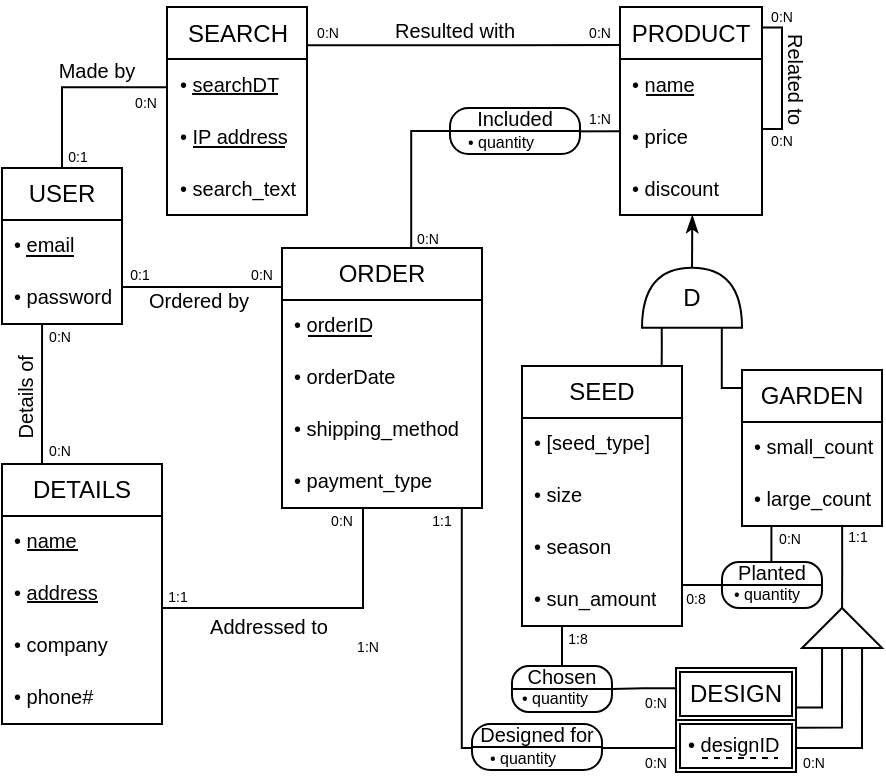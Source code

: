 <mxfile version="24.0.0" type="device">
  <diagram name="Page-1" id="b520641d-4fe3-3701-9064-5fc419738815">
    <mxGraphModel dx="965" dy="511" grid="1" gridSize="10" guides="1" tooltips="1" connect="1" arrows="1" fold="1" page="0" pageScale="1" pageWidth="1100" pageHeight="850" background="none" math="0" shadow="0">
      <root>
        <mxCell id="0" />
        <mxCell id="1" parent="0" />
        <mxCell id="lDSgatOu9usaqV24lOmU-206" value="&lt;font style=&quot;font-size: 7px;&quot;&gt;0:N&lt;/font&gt;" style="text;html=1;strokeColor=none;fillColor=none;align=center;verticalAlign=middle;whiteSpace=wrap;rounded=0;" parent="1" vertex="1">
          <mxGeometry x="690.03" y="220" width="20" height="10" as="geometry" />
        </mxCell>
        <mxCell id="lDSgatOu9usaqV24lOmU-209" style="edgeStyle=orthogonalEdgeStyle;rounded=0;orthogonalLoop=1;jettySize=auto;html=1;exitX=1;exitY=0.5;exitDx=0;exitDy=0;exitPerimeter=0;endArrow=classicThin;endFill=1;entryX=0.509;entryY=1.002;entryDx=0;entryDy=0;entryPerimeter=0;" parent="1" source="lDSgatOu9usaqV24lOmU-208" target="lDSgatOu9usaqV24lOmU-195" edge="1">
          <mxGeometry relative="1" as="geometry">
            <mxPoint x="670" y="280" as="targetPoint" />
            <Array as="points" />
          </mxGeometry>
        </mxCell>
        <mxCell id="lDSgatOu9usaqV24lOmU-208" value="D" style="shape=or;whiteSpace=wrap;html=1;direction=north;rounded=0;" parent="1" vertex="1">
          <mxGeometry x="630.01" y="289.87" width="50" height="30" as="geometry" />
        </mxCell>
        <mxCell id="lDSgatOu9usaqV24lOmU-213" value="" style="endArrow=none;html=1;rounded=0;edgeStyle=orthogonalEdgeStyle;entryX=0.646;entryY=0.002;entryDx=0;entryDy=0;entryPerimeter=0;exitX=0;exitY=0.5;exitDx=0;exitDy=0;" parent="1" source="lDSgatOu9usaqV24lOmU-214" target="lDSgatOu9usaqV24lOmU-7" edge="1">
          <mxGeometry width="50" height="50" relative="1" as="geometry">
            <mxPoint x="485" y="241" as="sourcePoint" />
            <mxPoint x="460.53" y="250" as="targetPoint" />
            <Array as="points" />
          </mxGeometry>
        </mxCell>
        <mxCell id="lDSgatOu9usaqV24lOmU-219" value="" style="endArrow=none;html=1;rounded=0;edgeStyle=orthogonalEdgeStyle;entryX=1;entryY=0.5;entryDx=0;entryDy=0;exitX=0.003;exitY=0.391;exitDx=0;exitDy=0;exitPerimeter=0;" parent="1" source="lDSgatOu9usaqV24lOmU-191" target="lDSgatOu9usaqV24lOmU-214" edge="1">
          <mxGeometry width="50" height="50" relative="1" as="geometry">
            <mxPoint x="590.53" y="210" as="sourcePoint" />
            <mxPoint x="570.53" y="230" as="targetPoint" />
            <Array as="points">
              <mxPoint x="571" y="222" />
            </Array>
          </mxGeometry>
        </mxCell>
        <mxCell id="lDSgatOu9usaqV24lOmU-221" value="&lt;font style=&quot;font-size: 7px;&quot;&gt;1:N&lt;/font&gt;" style="text;html=1;strokeColor=none;fillColor=none;align=center;verticalAlign=middle;whiteSpace=wrap;rounded=0;" parent="1" vertex="1">
          <mxGeometry x="599" y="209" width="20" height="10" as="geometry" />
        </mxCell>
        <mxCell id="lDSgatOu9usaqV24lOmU-223" value="SEED" style="swimlane;fontStyle=0;childLayout=stackLayout;horizontal=1;startSize=26;fillColor=none;horizontalStack=0;resizeParent=1;resizeParentMax=0;resizeLast=0;collapsible=0;marginBottom=0;whiteSpace=wrap;html=1;rounded=0;" parent="1" vertex="1">
          <mxGeometry x="570" y="339" width="80" height="130" as="geometry">
            <mxRectangle x="280" y="893.5" width="70" height="30" as="alternateBounds" />
          </mxGeometry>
        </mxCell>
        <mxCell id="lDSgatOu9usaqV24lOmU-224" value="• [seed_type]" style="text;strokeColor=none;fillColor=none;align=left;verticalAlign=top;spacingLeft=4;spacingRight=4;overflow=hidden;rotatable=0;points=[[0,0.5],[1,0.5]];portConstraint=eastwest;whiteSpace=wrap;html=1;fontSize=10;rounded=0;" parent="lDSgatOu9usaqV24lOmU-223" vertex="1">
          <mxGeometry y="26" width="80" height="26" as="geometry" />
        </mxCell>
        <mxCell id="lDSgatOu9usaqV24lOmU-226" value="• size" style="text;strokeColor=none;fillColor=none;align=left;verticalAlign=top;spacingLeft=4;spacingRight=4;overflow=hidden;rotatable=0;points=[[0,0.5],[1,0.5]];portConstraint=eastwest;whiteSpace=wrap;html=1;fontSize=10;rounded=0;" parent="lDSgatOu9usaqV24lOmU-223" vertex="1">
          <mxGeometry y="52" width="80" height="26" as="geometry" />
        </mxCell>
        <mxCell id="lDSgatOu9usaqV24lOmU-227" value="• season" style="text;strokeColor=none;fillColor=none;align=left;verticalAlign=top;spacingLeft=4;spacingRight=4;overflow=hidden;rotatable=0;points=[[0,0.5],[1,0.5]];portConstraint=eastwest;whiteSpace=wrap;html=1;fontSize=10;rounded=0;" parent="lDSgatOu9usaqV24lOmU-223" vertex="1">
          <mxGeometry y="78" width="80" height="26" as="geometry" />
        </mxCell>
        <mxCell id="lDSgatOu9usaqV24lOmU-229" value="• sun_amount" style="text;strokeColor=none;fillColor=none;align=left;verticalAlign=top;spacingLeft=4;spacingRight=4;overflow=hidden;rotatable=0;points=[[0,0.5],[1,0.5]];portConstraint=eastwest;whiteSpace=wrap;html=1;fontSize=10;rounded=0;" parent="lDSgatOu9usaqV24lOmU-223" vertex="1">
          <mxGeometry y="104" width="80" height="26" as="geometry" />
        </mxCell>
        <mxCell id="lDSgatOu9usaqV24lOmU-230" value="GARDEN" style="swimlane;fontStyle=0;childLayout=stackLayout;horizontal=1;startSize=26;fillColor=none;horizontalStack=0;resizeParent=1;resizeParentMax=0;resizeLast=0;collapsible=0;marginBottom=0;whiteSpace=wrap;html=1;rounded=0;" parent="1" vertex="1">
          <mxGeometry x="680.01" y="341" width="70" height="78" as="geometry" />
        </mxCell>
        <mxCell id="lDSgatOu9usaqV24lOmU-231" value="• small_count" style="text;strokeColor=none;fillColor=none;align=left;verticalAlign=top;spacingLeft=4;spacingRight=4;overflow=hidden;rotatable=0;points=[[0,0.5],[1,0.5]];portConstraint=eastwest;whiteSpace=wrap;html=1;fontSize=10;rounded=0;" parent="lDSgatOu9usaqV24lOmU-230" vertex="1">
          <mxGeometry y="26" width="70" height="26" as="geometry" />
        </mxCell>
        <mxCell id="lDSgatOu9usaqV24lOmU-232" value="• large_count" style="text;strokeColor=none;fillColor=none;align=left;verticalAlign=top;spacingLeft=4;spacingRight=4;overflow=hidden;rotatable=0;points=[[0,0.5],[1,0.5]];portConstraint=eastwest;whiteSpace=wrap;html=1;fontSize=10;rounded=0;" parent="lDSgatOu9usaqV24lOmU-230" vertex="1">
          <mxGeometry y="52" width="70" height="26" as="geometry" />
        </mxCell>
        <mxCell id="lDSgatOu9usaqV24lOmU-240" value="" style="endArrow=none;html=1;rounded=0;edgeStyle=orthogonalEdgeStyle;entryX=1.002;entryY=0.231;entryDx=0;entryDy=0;entryPerimeter=0;exitX=0;exitY=0.5;exitDx=0;exitDy=0;" parent="1" source="lDSgatOu9usaqV24lOmU-236" target="lDSgatOu9usaqV24lOmU-229" edge="1">
          <mxGeometry width="50" height="50" relative="1" as="geometry">
            <mxPoint x="660" y="479" as="sourcePoint" />
            <mxPoint x="660" y="479" as="targetPoint" />
            <Array as="points" />
          </mxGeometry>
        </mxCell>
        <mxCell id="lDSgatOu9usaqV24lOmU-241" value="" style="endArrow=none;html=1;rounded=0;edgeStyle=orthogonalEdgeStyle;entryX=0.5;entryY=0;entryDx=0;entryDy=0;exitX=0.21;exitY=0.998;exitDx=0;exitDy=0;exitPerimeter=0;" parent="1" source="lDSgatOu9usaqV24lOmU-232" target="lDSgatOu9usaqV24lOmU-236" edge="1">
          <mxGeometry width="50" height="50" relative="1" as="geometry">
            <mxPoint x="695" y="429" as="sourcePoint" />
            <mxPoint x="700" y="449" as="targetPoint" />
            <Array as="points">
              <mxPoint x="695" y="439" />
              <mxPoint x="695" y="439" />
            </Array>
          </mxGeometry>
        </mxCell>
        <mxCell id="lDSgatOu9usaqV24lOmU-242" value="&lt;font style=&quot;font-size: 7px;&quot;&gt;0:N&lt;/font&gt;" style="text;html=1;strokeColor=none;fillColor=none;align=center;verticalAlign=middle;whiteSpace=wrap;rounded=0;" parent="1" vertex="1">
          <mxGeometry x="694.03" y="419" width="20" height="10" as="geometry" />
        </mxCell>
        <mxCell id="lDSgatOu9usaqV24lOmU-243" value="&lt;font style=&quot;font-size: 7px;&quot;&gt;0:8&lt;/font&gt;" style="text;html=1;strokeColor=none;fillColor=none;align=center;verticalAlign=middle;whiteSpace=wrap;rounded=0;" parent="1" vertex="1">
          <mxGeometry x="647.01" y="449" width="20" height="10" as="geometry" />
        </mxCell>
        <mxCell id="lDSgatOu9usaqV24lOmU-245" value="" style="endArrow=none;html=1;rounded=0;edgeStyle=orthogonalEdgeStyle;exitX=0.001;exitY=0.197;exitDx=0;exitDy=0;exitPerimeter=0;entryX=0.873;entryY=0.001;entryDx=0;entryDy=0;entryPerimeter=0;" parent="1" source="lDSgatOu9usaqV24lOmU-208" target="lDSgatOu9usaqV24lOmU-223" edge="1">
          <mxGeometry width="50" height="50" relative="1" as="geometry">
            <mxPoint x="650" y="350" as="sourcePoint" />
            <mxPoint x="640" y="350" as="targetPoint" />
            <Array as="points">
              <mxPoint x="640" y="330" />
            </Array>
          </mxGeometry>
        </mxCell>
        <mxCell id="lDSgatOu9usaqV24lOmU-246" value="" style="endArrow=none;html=1;rounded=0;edgeStyle=orthogonalEdgeStyle;exitX=0.001;exitY=0.798;exitDx=0;exitDy=0;exitPerimeter=0;entryX=-0.003;entryY=0.103;entryDx=0;entryDy=0;entryPerimeter=0;" parent="1" source="lDSgatOu9usaqV24lOmU-208" target="lDSgatOu9usaqV24lOmU-230" edge="1">
          <mxGeometry width="50" height="50" relative="1" as="geometry">
            <mxPoint x="700" y="330" as="sourcePoint" />
            <mxPoint x="670" y="350" as="targetPoint" />
            <Array as="points">
              <mxPoint x="670" y="350" />
            </Array>
          </mxGeometry>
        </mxCell>
        <mxCell id="EjHgjBkM1AAD6GTBpVpu-16" value="" style="group;rounded=1;arcSize=21;absoluteArcSize=0;" parent="1" vertex="1" connectable="0">
          <mxGeometry x="670" y="437" width="50.0" height="23" as="geometry" />
        </mxCell>
        <mxCell id="lDSgatOu9usaqV24lOmU-236" value="&lt;span style=&quot;font-size: 10px;&quot;&gt;Planted&lt;br&gt;&lt;br&gt;&lt;/span&gt;" style="rounded=1;whiteSpace=wrap;html=1;arcSize=37;" parent="EjHgjBkM1AAD6GTBpVpu-16" vertex="1">
          <mxGeometry width="50" height="23" as="geometry" />
        </mxCell>
        <mxCell id="lDSgatOu9usaqV24lOmU-237" value="• quantity" style="text;html=1;strokeColor=none;fillColor=none;align=left;verticalAlign=middle;whiteSpace=wrap;rounded=0;fontSize=8;" parent="EjHgjBkM1AAD6GTBpVpu-16" vertex="1">
          <mxGeometry x="3.5" y="12" width="41.5" height="8" as="geometry" />
        </mxCell>
        <mxCell id="lDSgatOu9usaqV24lOmU-238" value="" style="endArrow=none;html=1;rounded=0;entryX=1;entryY=0.5;entryDx=0;entryDy=0;exitX=0;exitY=0.5;exitDx=0;exitDy=0;" parent="EjHgjBkM1AAD6GTBpVpu-16" source="lDSgatOu9usaqV24lOmU-236" target="lDSgatOu9usaqV24lOmU-236" edge="1">
          <mxGeometry width="50" height="50" relative="1" as="geometry">
            <mxPoint x="377.833" y="278" as="sourcePoint" />
            <mxPoint x="432.0" y="228" as="targetPoint" />
          </mxGeometry>
        </mxCell>
        <mxCell id="lDSgatOu9usaqV24lOmU-92" value="" style="group;collapsible=0;rounded=0;" parent="1" vertex="1" connectable="0">
          <mxGeometry x="450" y="280" width="100" height="130" as="geometry" />
        </mxCell>
        <mxCell id="lDSgatOu9usaqV24lOmU-7" value="ORDER" style="swimlane;fontStyle=0;childLayout=stackLayout;horizontal=1;startSize=26;fillColor=none;horizontalStack=0;resizeParent=1;resizeParentMax=0;resizeLast=0;collapsible=0;marginBottom=0;whiteSpace=wrap;html=1;rounded=0;" parent="lDSgatOu9usaqV24lOmU-92" vertex="1">
          <mxGeometry width="100" height="130" as="geometry">
            <mxRectangle width="80" height="30" as="alternateBounds" />
          </mxGeometry>
        </mxCell>
        <mxCell id="lDSgatOu9usaqV24lOmU-8" value="• orderID" style="text;strokeColor=none;fillColor=none;align=left;verticalAlign=top;spacingLeft=4;spacingRight=4;overflow=hidden;rotatable=0;points=[[0,0.5],[1,0.5]];portConstraint=eastwest;whiteSpace=wrap;html=1;fontSize=10;rounded=0;" parent="lDSgatOu9usaqV24lOmU-7" vertex="1">
          <mxGeometry y="26" width="100" height="26" as="geometry" />
        </mxCell>
        <mxCell id="lDSgatOu9usaqV24lOmU-10" value="• orderDate" style="text;strokeColor=none;fillColor=none;align=left;verticalAlign=top;spacingLeft=4;spacingRight=4;overflow=hidden;rotatable=0;points=[[0,0.5],[1,0.5]];portConstraint=eastwest;whiteSpace=wrap;html=1;fontSize=10;rounded=0;" parent="lDSgatOu9usaqV24lOmU-7" vertex="1">
          <mxGeometry y="52" width="100" height="26" as="geometry" />
        </mxCell>
        <mxCell id="lDSgatOu9usaqV24lOmU-12" value="• shipping_method" style="text;strokeColor=none;fillColor=none;align=left;verticalAlign=top;spacingLeft=4;spacingRight=4;overflow=hidden;rotatable=0;points=[[0,0.5],[1,0.5]];portConstraint=eastwest;whiteSpace=wrap;html=1;fontSize=10;rounded=0;" parent="lDSgatOu9usaqV24lOmU-7" vertex="1">
          <mxGeometry y="78" width="100" height="26" as="geometry" />
        </mxCell>
        <mxCell id="lDSgatOu9usaqV24lOmU-13" value="• payment_type" style="text;strokeColor=none;fillColor=none;align=left;verticalAlign=top;spacingLeft=4;spacingRight=4;overflow=hidden;rotatable=0;points=[[0,0.5],[1,0.5]];portConstraint=eastwest;whiteSpace=wrap;html=1;fontSize=10;rounded=0;" parent="lDSgatOu9usaqV24lOmU-7" vertex="1">
          <mxGeometry y="104" width="100" height="26" as="geometry" />
        </mxCell>
        <mxCell id="lDSgatOu9usaqV24lOmU-83" value="" style="endArrow=none;html=1;rounded=0;" parent="lDSgatOu9usaqV24lOmU-92" edge="1">
          <mxGeometry width="50" height="50" relative="1" as="geometry">
            <mxPoint x="13" y="44" as="sourcePoint" />
            <mxPoint x="45" y="44" as="targetPoint" />
          </mxGeometry>
        </mxCell>
        <mxCell id="lDSgatOu9usaqV24lOmU-220" value="" style="group;rounded=0;" parent="1" vertex="1" connectable="0">
          <mxGeometry x="534" y="210" width="65" height="23" as="geometry" />
        </mxCell>
        <mxCell id="lDSgatOu9usaqV24lOmU-214" value="&lt;span style=&quot;font-size: 10px;&quot;&gt;Included&lt;br&gt;&lt;br&gt;&lt;/span&gt;" style="rounded=1;whiteSpace=wrap;html=1;arcSize=40;" parent="lDSgatOu9usaqV24lOmU-220" vertex="1">
          <mxGeometry width="65" height="23" as="geometry" />
        </mxCell>
        <mxCell id="lDSgatOu9usaqV24lOmU-216" value="• quantity" style="text;html=1;strokeColor=none;fillColor=none;align=left;verticalAlign=middle;whiteSpace=wrap;rounded=0;fontSize=8;" parent="lDSgatOu9usaqV24lOmU-220" vertex="1">
          <mxGeometry x="6.5" y="13" width="52" height="8" as="geometry" />
        </mxCell>
        <mxCell id="lDSgatOu9usaqV24lOmU-215" value="" style="endArrow=none;html=1;rounded=0;entryX=1;entryY=0.5;entryDx=0;entryDy=0;exitX=0;exitY=0.5;exitDx=0;exitDy=0;" parent="lDSgatOu9usaqV24lOmU-220" source="lDSgatOu9usaqV24lOmU-214" target="lDSgatOu9usaqV24lOmU-214" edge="1">
          <mxGeometry width="50" height="50" relative="1" as="geometry">
            <mxPoint x="387.833" y="278" as="sourcePoint" />
            <mxPoint x="442.0" y="228" as="targetPoint" />
          </mxGeometry>
        </mxCell>
        <mxCell id="lDSgatOu9usaqV24lOmU-222" value="&lt;font style=&quot;font-size: 7px;&quot;&gt;0:N&lt;/font&gt;" style="text;html=1;strokeColor=none;fillColor=none;align=center;verticalAlign=middle;whiteSpace=wrap;rounded=0;" parent="1" vertex="1">
          <mxGeometry x="513" y="269" width="20" height="10" as="geometry" />
        </mxCell>
        <mxCell id="lDSgatOu9usaqV24lOmU-1" value="USER" style="swimlane;fontStyle=0;childLayout=stackLayout;horizontal=1;startSize=26;fillColor=none;horizontalStack=0;resizeParent=1;resizeParentMax=0;resizeLast=0;collapsible=0;marginBottom=0;whiteSpace=wrap;html=1;rounded=0;" parent="1" vertex="1">
          <mxGeometry x="310" y="240" width="60" height="78" as="geometry">
            <mxRectangle x="152" y="600" width="70" height="30" as="alternateBounds" />
          </mxGeometry>
        </mxCell>
        <mxCell id="lDSgatOu9usaqV24lOmU-2" value="• email" style="text;strokeColor=none;fillColor=none;align=left;verticalAlign=top;spacingLeft=4;spacingRight=4;overflow=hidden;rotatable=0;points=[[0,0.5],[1,0.5]];portConstraint=eastwest;whiteSpace=wrap;html=1;fontSize=10;rounded=0;" parent="lDSgatOu9usaqV24lOmU-1" vertex="1">
          <mxGeometry y="26" width="60" height="26" as="geometry" />
        </mxCell>
        <mxCell id="lDSgatOu9usaqV24lOmU-6" value="" style="endArrow=none;html=1;rounded=0;" parent="lDSgatOu9usaqV24lOmU-1" edge="1">
          <mxGeometry width="50" height="50" relative="1" as="geometry">
            <mxPoint x="12" y="44" as="sourcePoint" />
            <mxPoint x="36" y="44" as="targetPoint" />
          </mxGeometry>
        </mxCell>
        <mxCell id="lDSgatOu9usaqV24lOmU-3" value="• password" style="text;strokeColor=none;fillColor=none;align=left;verticalAlign=top;spacingLeft=4;spacingRight=4;overflow=hidden;rotatable=0;points=[[0,0.5],[1,0.5]];portConstraint=eastwest;whiteSpace=wrap;html=1;fontSize=10;rounded=0;" parent="lDSgatOu9usaqV24lOmU-1" vertex="1">
          <mxGeometry y="52" width="60" height="26" as="geometry" />
        </mxCell>
        <mxCell id="EjHgjBkM1AAD6GTBpVpu-24" value="&lt;font style=&quot;font-size: 7px;&quot;&gt;0:N&lt;/font&gt;" style="text;html=1;strokeColor=none;fillColor=none;align=center;verticalAlign=middle;whiteSpace=wrap;rounded=0;" parent="1" vertex="1">
          <mxGeometry x="690.03" y="158" width="20" height="10" as="geometry" />
        </mxCell>
        <mxCell id="EjHgjBkM1AAD6GTBpVpu-40" value="" style="endArrow=none;html=1;rounded=0;edgeStyle=orthogonalEdgeStyle;entryX=0.004;entryY=0.541;entryDx=0;entryDy=0;entryPerimeter=0;exitX=0.5;exitY=0;exitDx=0;exitDy=0;" parent="1" source="lDSgatOu9usaqV24lOmU-1" target="EjHgjBkM1AAD6GTBpVpu-27" edge="1">
          <mxGeometry width="50" height="50" relative="1" as="geometry">
            <mxPoint x="350" y="230" as="sourcePoint" />
            <mxPoint x="250" y="190" as="targetPoint" />
            <Array as="points">
              <mxPoint x="340" y="200" />
            </Array>
          </mxGeometry>
        </mxCell>
        <mxCell id="EjHgjBkM1AAD6GTBpVpu-43" value="&lt;font style=&quot;font-size: 10px;&quot;&gt;Made by&lt;/font&gt;" style="edgeLabel;html=1;align=center;verticalAlign=middle;resizable=0;points=[];labelBackgroundColor=none;rounded=0;" parent="EjHgjBkM1AAD6GTBpVpu-40" vertex="1" connectable="0">
          <mxGeometry x="-0.308" relative="1" as="geometry">
            <mxPoint x="17" y="-17" as="offset" />
          </mxGeometry>
        </mxCell>
        <mxCell id="EjHgjBkM1AAD6GTBpVpu-41" value="&lt;font style=&quot;font-size: 7px;&quot;&gt;0:1&lt;/font&gt;" style="text;html=1;strokeColor=none;fillColor=none;align=center;verticalAlign=middle;whiteSpace=wrap;rounded=0;" parent="1" vertex="1">
          <mxGeometry x="338" y="228" width="20" height="10" as="geometry" />
        </mxCell>
        <mxCell id="EjHgjBkM1AAD6GTBpVpu-42" value="&lt;font style=&quot;font-size: 7px;&quot;&gt;0:N&lt;/font&gt;" style="text;html=1;strokeColor=none;fillColor=none;align=center;verticalAlign=middle;whiteSpace=wrap;rounded=0;" parent="1" vertex="1">
          <mxGeometry x="372" y="201" width="20" height="10" as="geometry" />
        </mxCell>
        <mxCell id="EjHgjBkM1AAD6GTBpVpu-44" value="" style="endArrow=none;html=1;rounded=0;edgeStyle=orthogonalEdgeStyle;entryX=-0.003;entryY=0.183;entryDx=0;entryDy=0;entryPerimeter=0;exitX=0.998;exitY=0.184;exitDx=0;exitDy=0;exitPerimeter=0;" parent="1" source="EjHgjBkM1AAD6GTBpVpu-26" target="lDSgatOu9usaqV24lOmU-188" edge="1">
          <mxGeometry width="50" height="50" relative="1" as="geometry">
            <mxPoint x="380" y="200" as="sourcePoint" />
            <mxPoint x="542" y="180" as="targetPoint" />
            <Array as="points" />
          </mxGeometry>
        </mxCell>
        <mxCell id="EjHgjBkM1AAD6GTBpVpu-47" value="Resulted with" style="edgeLabel;html=1;align=center;verticalAlign=middle;resizable=0;points=[];labelBackgroundColor=none;fontSize=10;rounded=0;" parent="EjHgjBkM1AAD6GTBpVpu-44" vertex="1" connectable="0">
          <mxGeometry x="0.117" y="1" relative="1" as="geometry">
            <mxPoint x="-14" y="-7" as="offset" />
          </mxGeometry>
        </mxCell>
        <mxCell id="EjHgjBkM1AAD6GTBpVpu-45" value="&lt;font style=&quot;font-size: 7px;&quot;&gt;0:N&lt;/font&gt;" style="text;html=1;strokeColor=none;fillColor=none;align=center;verticalAlign=middle;whiteSpace=wrap;rounded=0;" parent="1" vertex="1">
          <mxGeometry x="430" y="286.5" width="20" height="10" as="geometry" />
        </mxCell>
        <mxCell id="EjHgjBkM1AAD6GTBpVpu-46" value="&lt;font style=&quot;font-size: 7px;&quot;&gt;0:N&lt;/font&gt;" style="text;html=1;strokeColor=none;fillColor=none;align=center;verticalAlign=middle;whiteSpace=wrap;rounded=0;" parent="1" vertex="1">
          <mxGeometry x="599" y="166" width="20" height="10" as="geometry" />
        </mxCell>
        <mxCell id="OaldTgsXg-8UTPiW4Anr-25" value="&lt;font style=&quot;font-size: 7px;&quot;&gt;0:N&lt;/font&gt;" style="text;html=1;strokeColor=none;fillColor=none;align=center;verticalAlign=middle;whiteSpace=wrap;rounded=0;" parent="1" vertex="1">
          <mxGeometry x="462.5" y="166" width="20" height="10" as="geometry" />
        </mxCell>
        <mxCell id="OaldTgsXg-8UTPiW4Anr-26" value="&lt;font style=&quot;font-size: 7px;&quot;&gt;1:1&lt;/font&gt;" style="text;html=1;strokeColor=none;fillColor=none;align=center;verticalAlign=middle;whiteSpace=wrap;rounded=0;" parent="1" vertex="1">
          <mxGeometry x="387.5" y="448" width="20" height="10" as="geometry" />
        </mxCell>
        <mxCell id="OaldTgsXg-8UTPiW4Anr-27" value="&lt;font style=&quot;font-size: 7px;&quot;&gt;0:1&lt;/font&gt;" style="text;html=1;strokeColor=none;fillColor=none;align=center;verticalAlign=middle;whiteSpace=wrap;rounded=0;" parent="1" vertex="1">
          <mxGeometry x="369" y="286.5" width="20" height="10" as="geometry" />
        </mxCell>
        <mxCell id="OaldTgsXg-8UTPiW4Anr-28" value="" style="endArrow=none;html=1;rounded=0;edgeStyle=orthogonalEdgeStyle;exitX=0.334;exitY=0.997;exitDx=0;exitDy=0;exitPerimeter=0;entryX=0.25;entryY=0;entryDx=0;entryDy=0;" parent="1" source="lDSgatOu9usaqV24lOmU-3" target="lDSgatOu9usaqV24lOmU-59" edge="1">
          <mxGeometry width="50" height="50" relative="1" as="geometry">
            <mxPoint x="310" y="340" as="sourcePoint" />
            <mxPoint x="330" y="380" as="targetPoint" />
            <Array as="points">
              <mxPoint x="330" y="370" />
              <mxPoint x="330" y="370" />
            </Array>
          </mxGeometry>
        </mxCell>
        <mxCell id="OaldTgsXg-8UTPiW4Anr-31" value="Details of" style="edgeLabel;html=1;align=center;verticalAlign=middle;resizable=0;points=[];labelBackgroundColor=none;fontSize=10;rotation=270;" parent="OaldTgsXg-8UTPiW4Anr-28" vertex="1" connectable="0">
          <mxGeometry x="-0.082" y="1" relative="1" as="geometry">
            <mxPoint x="-10" y="5" as="offset" />
          </mxGeometry>
        </mxCell>
        <mxCell id="OaldTgsXg-8UTPiW4Anr-29" value="&lt;font style=&quot;font-size: 7px;&quot;&gt;0:N&lt;/font&gt;" style="text;html=1;strokeColor=none;fillColor=none;align=center;verticalAlign=middle;whiteSpace=wrap;rounded=0;" parent="1" vertex="1">
          <mxGeometry x="329" y="375" width="20" height="10" as="geometry" />
        </mxCell>
        <mxCell id="OaldTgsXg-8UTPiW4Anr-30" value="&lt;font style=&quot;font-size: 7px;&quot;&gt;0:N&lt;/font&gt;" style="text;html=1;strokeColor=none;fillColor=none;align=center;verticalAlign=middle;whiteSpace=wrap;rounded=0;" parent="1" vertex="1">
          <mxGeometry x="329" y="317.87" width="20" height="10" as="geometry" />
        </mxCell>
        <mxCell id="_Cx1qPkDU72B1DqgVCxw-10" style="edgeStyle=orthogonalEdgeStyle;rounded=0;orthogonalLoop=1;jettySize=auto;html=1;endArrow=none;endFill=0;entryX=1.003;entryY=0.769;entryDx=0;entryDy=0;entryPerimeter=0;exitX=0.405;exitY=1;exitDx=0;exitDy=0;exitPerimeter=0;" parent="1" source="lDSgatOu9usaqV24lOmU-13" target="lDSgatOu9usaqV24lOmU-62" edge="1">
          <mxGeometry relative="1" as="geometry">
            <mxPoint x="520" y="440" as="sourcePoint" />
            <mxPoint x="410" y="400" as="targetPoint" />
            <Array as="points" />
          </mxGeometry>
        </mxCell>
        <mxCell id="TbPYrLYdabiimFpBmDX--18" value="Addressed to" style="edgeLabel;html=1;align=center;verticalAlign=middle;resizable=0;points=[];labelBackgroundColor=none;fontSize=10;" parent="_Cx1qPkDU72B1DqgVCxw-10" vertex="1" connectable="0">
          <mxGeometry x="0.011" y="-1" relative="1" as="geometry">
            <mxPoint x="-22" y="10" as="offset" />
          </mxGeometry>
        </mxCell>
        <mxCell id="_Cx1qPkDU72B1DqgVCxw-5" value="" style="group;" parent="1" vertex="1" connectable="0">
          <mxGeometry x="392.5" y="159.5" width="70" height="104" as="geometry" />
        </mxCell>
        <mxCell id="EjHgjBkM1AAD6GTBpVpu-26" value="SEARCH" style="swimlane;fontStyle=0;childLayout=stackLayout;horizontal=1;startSize=26;fillColor=none;horizontalStack=0;resizeParent=1;resizeParentMax=0;resizeLast=0;collapsible=0;marginBottom=0;whiteSpace=wrap;html=1;rounded=0;" parent="_Cx1qPkDU72B1DqgVCxw-5" vertex="1">
          <mxGeometry width="70" height="104" as="geometry">
            <mxRectangle x="152" y="600" width="70" height="30" as="alternateBounds" />
          </mxGeometry>
        </mxCell>
        <mxCell id="EjHgjBkM1AAD6GTBpVpu-27" value="• searchDT" style="text;strokeColor=none;fillColor=none;align=left;verticalAlign=top;spacingLeft=4;spacingRight=4;overflow=hidden;rotatable=0;points=[[0,0.5],[1,0.5]];portConstraint=eastwest;whiteSpace=wrap;html=1;fontSize=10;rounded=0;" parent="EjHgjBkM1AAD6GTBpVpu-26" vertex="1">
          <mxGeometry y="26" width="70" height="26" as="geometry" />
        </mxCell>
        <mxCell id="EjHgjBkM1AAD6GTBpVpu-48" value="• IP address" style="text;strokeColor=none;fillColor=none;align=left;verticalAlign=top;spacingLeft=4;spacingRight=4;overflow=hidden;rotatable=0;points=[[0,0.5],[1,0.5]];portConstraint=eastwest;whiteSpace=wrap;html=1;fontSize=10;rounded=0;" parent="EjHgjBkM1AAD6GTBpVpu-26" vertex="1">
          <mxGeometry y="52" width="70" height="26" as="geometry" />
        </mxCell>
        <mxCell id="_Cx1qPkDU72B1DqgVCxw-4" value="• search_text" style="text;strokeColor=none;fillColor=none;align=left;verticalAlign=top;spacingLeft=4;spacingRight=4;overflow=hidden;rotatable=0;points=[[0,0.5],[1,0.5]];portConstraint=eastwest;whiteSpace=wrap;html=1;fontSize=10;rounded=0;" parent="EjHgjBkM1AAD6GTBpVpu-26" vertex="1">
          <mxGeometry y="78" width="70" height="26" as="geometry" />
        </mxCell>
        <mxCell id="EjHgjBkM1AAD6GTBpVpu-28" value="" style="endArrow=none;html=1;rounded=0;" parent="EjHgjBkM1AAD6GTBpVpu-26" edge="1">
          <mxGeometry width="50" height="50" relative="1" as="geometry">
            <mxPoint x="12.5" y="43.5" as="sourcePoint" />
            <mxPoint x="55.5" y="43.5" as="targetPoint" />
          </mxGeometry>
        </mxCell>
        <mxCell id="EjHgjBkM1AAD6GTBpVpu-49" value="" style="endArrow=none;html=1;rounded=0;" parent="_Cx1qPkDU72B1DqgVCxw-5" edge="1">
          <mxGeometry width="50" height="50" relative="1" as="geometry">
            <mxPoint x="13" y="70" as="sourcePoint" />
            <mxPoint x="59" y="70" as="targetPoint" />
          </mxGeometry>
        </mxCell>
        <mxCell id="_Cx1qPkDU72B1DqgVCxw-13" style="edgeStyle=orthogonalEdgeStyle;rounded=0;orthogonalLoop=1;jettySize=auto;html=1;entryX=1.006;entryY=0.287;entryDx=0;entryDy=0;entryPerimeter=0;endArrow=none;endFill=0;exitX=0.001;exitY=0.15;exitDx=0;exitDy=0;exitPerimeter=0;" parent="1" source="lDSgatOu9usaqV24lOmU-7" target="lDSgatOu9usaqV24lOmU-3" edge="1">
          <mxGeometry relative="1" as="geometry">
            <mxPoint x="400" y="320" as="sourcePoint" />
          </mxGeometry>
        </mxCell>
        <mxCell id="TbPYrLYdabiimFpBmDX--14" value="Ordered by" style="edgeLabel;html=1;align=center;verticalAlign=middle;resizable=0;points=[];labelBackgroundColor=none;fontSize=10;" parent="_Cx1qPkDU72B1DqgVCxw-13" vertex="1" connectable="0">
          <mxGeometry x="-0.082" y="4" relative="1" as="geometry">
            <mxPoint x="-6" y="2" as="offset" />
          </mxGeometry>
        </mxCell>
        <mxCell id="TbPYrLYdabiimFpBmDX--13" value="&lt;font style=&quot;font-size: 7px;&quot;&gt;0:N&lt;/font&gt;" style="text;html=1;strokeColor=none;fillColor=none;align=center;verticalAlign=middle;whiteSpace=wrap;rounded=0;" parent="1" vertex="1">
          <mxGeometry x="469.5" y="410" width="20" height="10" as="geometry" />
        </mxCell>
        <mxCell id="lDSgatOu9usaqV24lOmU-71" value="" style="endArrow=none;html=1;rounded=0;" parent="1" edge="1">
          <mxGeometry width="50" height="50" relative="1" as="geometry">
            <mxPoint x="322.556" y="431" as="sourcePoint" />
            <mxPoint x="348" y="431" as="targetPoint" />
          </mxGeometry>
        </mxCell>
        <mxCell id="OaldTgsXg-8UTPiW4Anr-34" value="" style="endArrow=none;html=1;rounded=0;" parent="1" edge="1">
          <mxGeometry width="50" height="50" relative="1" as="geometry">
            <mxPoint x="322.556" y="457" as="sourcePoint" />
            <mxPoint x="358" y="457" as="targetPoint" />
          </mxGeometry>
        </mxCell>
        <mxCell id="lDSgatOu9usaqV24lOmU-59" value="DETAILS" style="swimlane;fontStyle=0;childLayout=stackLayout;horizontal=1;startSize=26;fillColor=none;horizontalStack=0;resizeParent=1;resizeParentMax=0;resizeLast=0;collapsible=0;marginBottom=0;whiteSpace=wrap;html=1;rounded=0;" parent="1" vertex="1">
          <mxGeometry x="310" y="388" width="80" height="130" as="geometry">
            <mxRectangle width="100" height="30" as="alternateBounds" />
          </mxGeometry>
        </mxCell>
        <mxCell id="lDSgatOu9usaqV24lOmU-60" value="• name" style="text;strokeColor=none;fillColor=none;align=left;verticalAlign=top;spacingLeft=4;spacingRight=4;overflow=hidden;rotatable=0;points=[[0,0.5],[1,0.5]];portConstraint=eastwest;whiteSpace=wrap;html=1;fontSize=10;rounded=0;" parent="lDSgatOu9usaqV24lOmU-59" vertex="1">
          <mxGeometry y="26" width="80" height="26" as="geometry" />
        </mxCell>
        <mxCell id="lDSgatOu9usaqV24lOmU-62" value="• address" style="text;strokeColor=none;fillColor=none;align=left;verticalAlign=top;spacingLeft=4;spacingRight=4;overflow=hidden;rotatable=0;points=[[0,0.5],[1,0.5]];portConstraint=eastwest;whiteSpace=wrap;html=1;fontSize=10;rounded=0;" parent="lDSgatOu9usaqV24lOmU-59" vertex="1">
          <mxGeometry y="52" width="80" height="26" as="geometry" />
        </mxCell>
        <mxCell id="TbPYrLYdabiimFpBmDX--4" value="• company" style="text;strokeColor=none;fillColor=none;align=left;verticalAlign=top;spacingLeft=4;spacingRight=4;overflow=hidden;rotatable=0;points=[[0,0.5],[1,0.5]];portConstraint=eastwest;whiteSpace=wrap;html=1;fontSize=10;rounded=0;" parent="lDSgatOu9usaqV24lOmU-59" vertex="1">
          <mxGeometry y="78" width="80" height="26" as="geometry" />
        </mxCell>
        <mxCell id="lDSgatOu9usaqV24lOmU-69" value="• phone#" style="text;strokeColor=none;fillColor=none;align=left;verticalAlign=top;spacingLeft=4;spacingRight=4;overflow=hidden;rotatable=0;points=[[0,0.5],[1,0.5]];portConstraint=eastwest;whiteSpace=wrap;html=1;fontSize=10;rounded=0;" parent="lDSgatOu9usaqV24lOmU-59" vertex="1">
          <mxGeometry y="104" width="80" height="26" as="geometry" />
        </mxCell>
        <mxCell id="Yfwr4CjuThC7RcZUUFRH-1" value="" style="group;" parent="1" vertex="1" connectable="0">
          <mxGeometry x="619" y="159.5" width="71" height="104" as="geometry" />
        </mxCell>
        <mxCell id="lDSgatOu9usaqV24lOmU-188" value="PRODUCT" style="swimlane;fontStyle=0;childLayout=stackLayout;horizontal=1;startSize=26;fillColor=none;horizontalStack=0;resizeParent=1;resizeParentMax=0;resizeLast=0;collapsible=0;marginBottom=0;whiteSpace=wrap;html=1;rounded=0;" parent="Yfwr4CjuThC7RcZUUFRH-1" vertex="1">
          <mxGeometry width="71" height="104" as="geometry">
            <mxRectangle width="100" height="30" as="alternateBounds" />
          </mxGeometry>
        </mxCell>
        <mxCell id="lDSgatOu9usaqV24lOmU-190" value="• name" style="text;strokeColor=none;fillColor=none;align=left;verticalAlign=top;spacingLeft=4;spacingRight=4;overflow=hidden;rotatable=0;points=[[0,0.5],[1,0.5]];portConstraint=eastwest;whiteSpace=wrap;html=1;fontSize=10;rounded=0;" parent="lDSgatOu9usaqV24lOmU-188" vertex="1">
          <mxGeometry y="26" width="71" height="26" as="geometry" />
        </mxCell>
        <mxCell id="lDSgatOu9usaqV24lOmU-191" value="• price" style="text;strokeColor=none;fillColor=none;align=left;verticalAlign=top;spacingLeft=4;spacingRight=4;overflow=hidden;rotatable=0;points=[[0,0.5],[1,0.5]];portConstraint=eastwest;whiteSpace=wrap;html=1;fontSize=10;rounded=0;" parent="lDSgatOu9usaqV24lOmU-188" vertex="1">
          <mxGeometry y="52" width="71" height="26" as="geometry" />
        </mxCell>
        <mxCell id="lDSgatOu9usaqV24lOmU-195" value="• discount" style="text;strokeColor=none;fillColor=none;align=left;verticalAlign=top;spacingLeft=4;spacingRight=4;overflow=hidden;rotatable=0;points=[[0,0.5],[1,0.5]];portConstraint=eastwest;whiteSpace=wrap;html=1;fontSize=10;rounded=0;" parent="lDSgatOu9usaqV24lOmU-188" vertex="1">
          <mxGeometry y="78" width="71" height="26" as="geometry" />
        </mxCell>
        <mxCell id="lDSgatOu9usaqV24lOmU-200" value="" style="endArrow=none;html=1;rounded=0;edgeStyle=orthogonalEdgeStyle;exitX=1.001;exitY=0.098;exitDx=0;exitDy=0;exitPerimeter=0;entryX=1;entryY=0.346;entryDx=0;entryDy=0;entryPerimeter=0;" parent="lDSgatOu9usaqV24lOmU-188" source="lDSgatOu9usaqV24lOmU-188" target="lDSgatOu9usaqV24lOmU-191" edge="1">
          <mxGeometry width="50" height="50" relative="1" as="geometry">
            <mxPoint x="131" y="10.5" as="sourcePoint" />
            <mxPoint x="111" y="60.5" as="targetPoint" />
            <Array as="points">
              <mxPoint x="81" y="10" />
              <mxPoint x="81" y="61" />
            </Array>
          </mxGeometry>
        </mxCell>
        <mxCell id="EjHgjBkM1AAD6GTBpVpu-4" value="Related to" style="edgeLabel;html=1;align=center;verticalAlign=middle;resizable=0;points=[];fontSize=10;labelBackgroundColor=none;rounded=0;rotation=90;" parent="lDSgatOu9usaqV24lOmU-200" vertex="1" connectable="0">
          <mxGeometry x="-0.007" relative="1" as="geometry">
            <mxPoint x="7" as="offset" />
          </mxGeometry>
        </mxCell>
        <mxCell id="lDSgatOu9usaqV24lOmU-193" value="" style="endArrow=none;html=1;rounded=0;" parent="Yfwr4CjuThC7RcZUUFRH-1" edge="1">
          <mxGeometry width="50" height="50" relative="1" as="geometry">
            <mxPoint x="13.004" y="44" as="sourcePoint" />
            <mxPoint x="37.041" y="44" as="targetPoint" />
          </mxGeometry>
        </mxCell>
        <mxCell id="2O70E1fDTfH9-z4A_VLw-5" value="" style="triangle;whiteSpace=wrap;html=1;direction=north;" vertex="1" parent="1">
          <mxGeometry x="710.03" y="460" width="40" height="20" as="geometry" />
        </mxCell>
        <mxCell id="2O70E1fDTfH9-z4A_VLw-7" value="" style="endArrow=none;html=1;rounded=0;edgeStyle=orthogonalEdgeStyle;exitX=0;exitY=0.25;exitDx=0;exitDy=0;entryX=1.003;entryY=0.381;entryDx=0;entryDy=0;entryPerimeter=0;" edge="1" parent="1" source="2O70E1fDTfH9-z4A_VLw-5" target="2O70E1fDTfH9-z4A_VLw-1">
          <mxGeometry width="50" height="50" relative="1" as="geometry">
            <mxPoint x="707.01" y="550" as="sourcePoint" />
            <mxPoint x="757.01" y="500" as="targetPoint" />
          </mxGeometry>
        </mxCell>
        <mxCell id="2O70E1fDTfH9-z4A_VLw-8" value="" style="endArrow=none;html=1;rounded=0;edgeStyle=orthogonalEdgeStyle;exitX=0;exitY=0.5;exitDx=0;exitDy=0;entryX=1;entryY=0.148;entryDx=0;entryDy=0;entryPerimeter=0;" edge="1" parent="1" source="2O70E1fDTfH9-z4A_VLw-5" target="2O70E1fDTfH9-z4A_VLw-2">
          <mxGeometry width="50" height="50" relative="1" as="geometry">
            <mxPoint x="730" y="490" as="sourcePoint" />
            <mxPoint x="717" y="510" as="targetPoint" />
          </mxGeometry>
        </mxCell>
        <mxCell id="2O70E1fDTfH9-z4A_VLw-9" value="" style="endArrow=none;html=1;rounded=0;edgeStyle=orthogonalEdgeStyle;exitX=0;exitY=0.75;exitDx=0;exitDy=0;entryX=1.003;entryY=0.539;entryDx=0;entryDy=0;entryPerimeter=0;" edge="1" parent="1" source="2O70E1fDTfH9-z4A_VLw-5" target="2O70E1fDTfH9-z4A_VLw-2">
          <mxGeometry width="50" height="50" relative="1" as="geometry">
            <mxPoint x="740" y="500" as="sourcePoint" />
            <mxPoint x="727" y="520" as="targetPoint" />
          </mxGeometry>
        </mxCell>
        <mxCell id="2O70E1fDTfH9-z4A_VLw-10" value="" style="endArrow=none;html=1;rounded=0;edgeStyle=orthogonalEdgeStyle;exitX=0.715;exitY=1;exitDx=0;exitDy=0;exitPerimeter=0;entryX=1;entryY=0.5;entryDx=0;entryDy=0;" edge="1" parent="1" source="lDSgatOu9usaqV24lOmU-232" target="2O70E1fDTfH9-z4A_VLw-5">
          <mxGeometry width="50" height="50" relative="1" as="geometry">
            <mxPoint x="750" y="510" as="sourcePoint" />
            <mxPoint x="750" y="450" as="targetPoint" />
          </mxGeometry>
        </mxCell>
        <mxCell id="2O70E1fDTfH9-z4A_VLw-11" value="&lt;font style=&quot;font-size: 7px;&quot;&gt;1:1&lt;/font&gt;" style="text;html=1;strokeColor=none;fillColor=none;align=center;verticalAlign=middle;whiteSpace=wrap;rounded=0;" vertex="1" parent="1">
          <mxGeometry x="728.01" y="418" width="20" height="10" as="geometry" />
        </mxCell>
        <mxCell id="2O70E1fDTfH9-z4A_VLw-12" value="&lt;font style=&quot;font-size: 7px;&quot;&gt;0:N&lt;/font&gt;" style="text;html=1;strokeColor=none;fillColor=none;align=center;verticalAlign=middle;whiteSpace=wrap;rounded=0;" vertex="1" parent="1">
          <mxGeometry x="706.01" y="531" width="20" height="10" as="geometry" />
        </mxCell>
        <mxCell id="2O70E1fDTfH9-z4A_VLw-13" value="" style="group;" vertex="1" connectable="0" parent="1">
          <mxGeometry x="647.01" y="490" width="60" height="52" as="geometry" />
        </mxCell>
        <mxCell id="2O70E1fDTfH9-z4A_VLw-1" value="DESIGN" style="swimlane;fontStyle=0;childLayout=stackLayout;horizontal=1;startSize=26;fillColor=none;horizontalStack=0;resizeParent=1;resizeParentMax=0;resizeLast=0;collapsible=0;marginBottom=0;whiteSpace=wrap;html=1;rounded=0;" vertex="1" parent="2O70E1fDTfH9-z4A_VLw-13">
          <mxGeometry width="60" height="52" as="geometry" />
        </mxCell>
        <mxCell id="2O70E1fDTfH9-z4A_VLw-2" value="• designID" style="text;strokeColor=none;fillColor=none;align=left;verticalAlign=top;spacingLeft=4;spacingRight=4;overflow=hidden;rotatable=0;points=[[0,0.5],[1,0.5]];portConstraint=eastwest;whiteSpace=wrap;html=1;fontSize=10;rounded=0;" vertex="1" parent="2O70E1fDTfH9-z4A_VLw-1">
          <mxGeometry y="26" width="60" height="26" as="geometry" />
        </mxCell>
        <mxCell id="2O70E1fDTfH9-z4A_VLw-6" value="" style="endArrow=none;dashed=1;html=1;rounded=0;" edge="1" parent="2O70E1fDTfH9-z4A_VLw-13">
          <mxGeometry width="50" height="50" relative="1" as="geometry">
            <mxPoint x="12.99" y="45" as="sourcePoint" />
            <mxPoint x="50.99" y="45" as="targetPoint" />
          </mxGeometry>
        </mxCell>
        <mxCell id="2O70E1fDTfH9-z4A_VLw-14" value="" style="endArrow=none;html=1;rounded=0;edgeStyle=orthogonalEdgeStyle;entryX=1;entryY=0.5;entryDx=0;entryDy=0;exitX=-0.002;exitY=0.195;exitDx=0;exitDy=0;exitPerimeter=0;" edge="1" parent="1" source="2O70E1fDTfH9-z4A_VLw-1" target="2O70E1fDTfH9-z4A_VLw-19">
          <mxGeometry width="50" height="50" relative="1" as="geometry">
            <mxPoint x="630" y="500" as="sourcePoint" />
            <mxPoint x="544.99" y="510" as="targetPoint" />
            <Array as="points" />
          </mxGeometry>
        </mxCell>
        <mxCell id="2O70E1fDTfH9-z4A_VLw-15" value="" style="endArrow=none;html=1;rounded=0;edgeStyle=orthogonalEdgeStyle;entryX=0.5;entryY=0;entryDx=0;entryDy=0;exitX=0.25;exitY=1;exitDx=0;exitDy=0;" edge="1" parent="1" target="2O70E1fDTfH9-z4A_VLw-19" source="lDSgatOu9usaqV24lOmU-223">
          <mxGeometry width="50" height="50" relative="1" as="geometry">
            <mxPoint x="589.99" y="480" as="sourcePoint" />
            <mxPoint x="594.99" y="510" as="targetPoint" />
            <Array as="points" />
          </mxGeometry>
        </mxCell>
        <mxCell id="2O70E1fDTfH9-z4A_VLw-16" value="&lt;font style=&quot;font-size: 7px;&quot;&gt;0:N&lt;/font&gt;" style="text;html=1;strokeColor=none;fillColor=none;align=center;verticalAlign=middle;whiteSpace=wrap;rounded=0;" vertex="1" parent="1">
          <mxGeometry x="627.01" y="501" width="20" height="10" as="geometry" />
        </mxCell>
        <mxCell id="2O70E1fDTfH9-z4A_VLw-17" value="&lt;font style=&quot;font-size: 7px;&quot;&gt;1:8&lt;/font&gt;" style="text;html=1;strokeColor=none;fillColor=none;align=center;verticalAlign=middle;whiteSpace=wrap;rounded=0;" vertex="1" parent="1">
          <mxGeometry x="588" y="469" width="20" height="10" as="geometry" />
        </mxCell>
        <mxCell id="2O70E1fDTfH9-z4A_VLw-18" value="" style="group;rounded=1;arcSize=21;absoluteArcSize=0;" vertex="1" connectable="0" parent="1">
          <mxGeometry x="564.99" y="489" width="50.0" height="23" as="geometry" />
        </mxCell>
        <mxCell id="2O70E1fDTfH9-z4A_VLw-19" value="&lt;span style=&quot;font-size: 10px;&quot;&gt;Chosen&lt;br&gt;&lt;br&gt;&lt;/span&gt;" style="rounded=1;whiteSpace=wrap;html=1;arcSize=37;" vertex="1" parent="2O70E1fDTfH9-z4A_VLw-18">
          <mxGeometry width="50" height="23" as="geometry" />
        </mxCell>
        <mxCell id="2O70E1fDTfH9-z4A_VLw-20" value="• quantity" style="text;html=1;strokeColor=none;fillColor=none;align=left;verticalAlign=middle;whiteSpace=wrap;rounded=0;fontSize=8;" vertex="1" parent="2O70E1fDTfH9-z4A_VLw-18">
          <mxGeometry x="3.5" y="12" width="41.5" height="8" as="geometry" />
        </mxCell>
        <mxCell id="2O70E1fDTfH9-z4A_VLw-21" value="" style="endArrow=none;html=1;rounded=0;entryX=1;entryY=0.5;entryDx=0;entryDy=0;exitX=0;exitY=0.5;exitDx=0;exitDy=0;" edge="1" parent="2O70E1fDTfH9-z4A_VLw-18" source="2O70E1fDTfH9-z4A_VLw-19" target="2O70E1fDTfH9-z4A_VLw-19">
          <mxGeometry width="50" height="50" relative="1" as="geometry">
            <mxPoint x="377.833" y="278" as="sourcePoint" />
            <mxPoint x="432.0" y="228" as="targetPoint" />
          </mxGeometry>
        </mxCell>
        <mxCell id="2O70E1fDTfH9-z4A_VLw-22" value="" style="endArrow=none;html=1;rounded=0;edgeStyle=orthogonalEdgeStyle;entryX=0;entryY=0.5;entryDx=0;entryDy=0;exitX=0.899;exitY=1.005;exitDx=0;exitDy=0;exitPerimeter=0;" edge="1" parent="1" source="lDSgatOu9usaqV24lOmU-13" target="2O70E1fDTfH9-z4A_VLw-2">
          <mxGeometry width="50" height="50" relative="1" as="geometry">
            <mxPoint x="540" y="430" as="sourcePoint" />
            <mxPoint x="640" y="530" as="targetPoint" />
            <Array as="points">
              <mxPoint x="540" y="530" />
              <mxPoint x="647" y="530" />
            </Array>
          </mxGeometry>
        </mxCell>
        <mxCell id="2O70E1fDTfH9-z4A_VLw-23" value="&lt;font style=&quot;font-size: 7px;&quot;&gt;1:N&lt;/font&gt;" style="text;html=1;strokeColor=none;fillColor=none;align=center;verticalAlign=middle;whiteSpace=wrap;rounded=0;" vertex="1" parent="1">
          <mxGeometry x="482.5" y="473" width="20" height="10" as="geometry" />
        </mxCell>
        <mxCell id="2O70E1fDTfH9-z4A_VLw-24" value="&lt;font style=&quot;font-size: 7px;&quot;&gt;0:N&lt;/font&gt;" style="text;html=1;strokeColor=none;fillColor=none;align=center;verticalAlign=middle;whiteSpace=wrap;rounded=0;" vertex="1" parent="1">
          <mxGeometry x="627.01" y="531" width="20" height="10" as="geometry" />
        </mxCell>
        <mxCell id="2O70E1fDTfH9-z4A_VLw-26" value="" style="rounded=0;whiteSpace=wrap;html=1;fillColor=none;" vertex="1" parent="1">
          <mxGeometry x="649.01" y="492" width="55.99" height="22" as="geometry" />
        </mxCell>
        <mxCell id="2O70E1fDTfH9-z4A_VLw-27" value="" style="rounded=0;whiteSpace=wrap;html=1;fillColor=none;" vertex="1" parent="1">
          <mxGeometry x="649.01" y="518" width="55.99" height="22" as="geometry" />
        </mxCell>
        <mxCell id="2O70E1fDTfH9-z4A_VLw-28" value="&lt;font style=&quot;font-size: 7px;&quot;&gt;1:1&lt;/font&gt;" style="text;html=1;strokeColor=none;fillColor=none;align=center;verticalAlign=middle;whiteSpace=wrap;rounded=0;" vertex="1" parent="1">
          <mxGeometry x="520" y="410" width="20" height="10" as="geometry" />
        </mxCell>
        <mxCell id="2O70E1fDTfH9-z4A_VLw-29" value="" style="group;rounded=0;" vertex="1" connectable="0" parent="1">
          <mxGeometry x="545" y="518" width="65" height="23" as="geometry" />
        </mxCell>
        <mxCell id="2O70E1fDTfH9-z4A_VLw-30" value="&lt;span style=&quot;font-size: 10px;&quot;&gt;Designed for&lt;br&gt;&lt;br&gt;&lt;/span&gt;" style="rounded=1;whiteSpace=wrap;html=1;arcSize=40;" vertex="1" parent="2O70E1fDTfH9-z4A_VLw-29">
          <mxGeometry width="65" height="23" as="geometry" />
        </mxCell>
        <mxCell id="2O70E1fDTfH9-z4A_VLw-31" value="• quantity" style="text;html=1;strokeColor=none;fillColor=none;align=left;verticalAlign=middle;whiteSpace=wrap;rounded=0;fontSize=8;" vertex="1" parent="2O70E1fDTfH9-z4A_VLw-29">
          <mxGeometry x="6.5" y="13" width="52" height="8" as="geometry" />
        </mxCell>
        <mxCell id="2O70E1fDTfH9-z4A_VLw-32" value="" style="endArrow=none;html=1;rounded=0;entryX=1;entryY=0.5;entryDx=0;entryDy=0;exitX=0;exitY=0.5;exitDx=0;exitDy=0;" edge="1" parent="2O70E1fDTfH9-z4A_VLw-29" source="2O70E1fDTfH9-z4A_VLw-30" target="2O70E1fDTfH9-z4A_VLw-30">
          <mxGeometry width="50" height="50" relative="1" as="geometry">
            <mxPoint x="387.833" y="278" as="sourcePoint" />
            <mxPoint x="442.0" y="228" as="targetPoint" />
          </mxGeometry>
        </mxCell>
      </root>
    </mxGraphModel>
  </diagram>
</mxfile>
